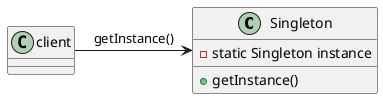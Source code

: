 @startuml structure
class Singleton {
   - static Singleton instance
   + getInstance()
}

client -right-> Singleton : getInstance()
@enduml
